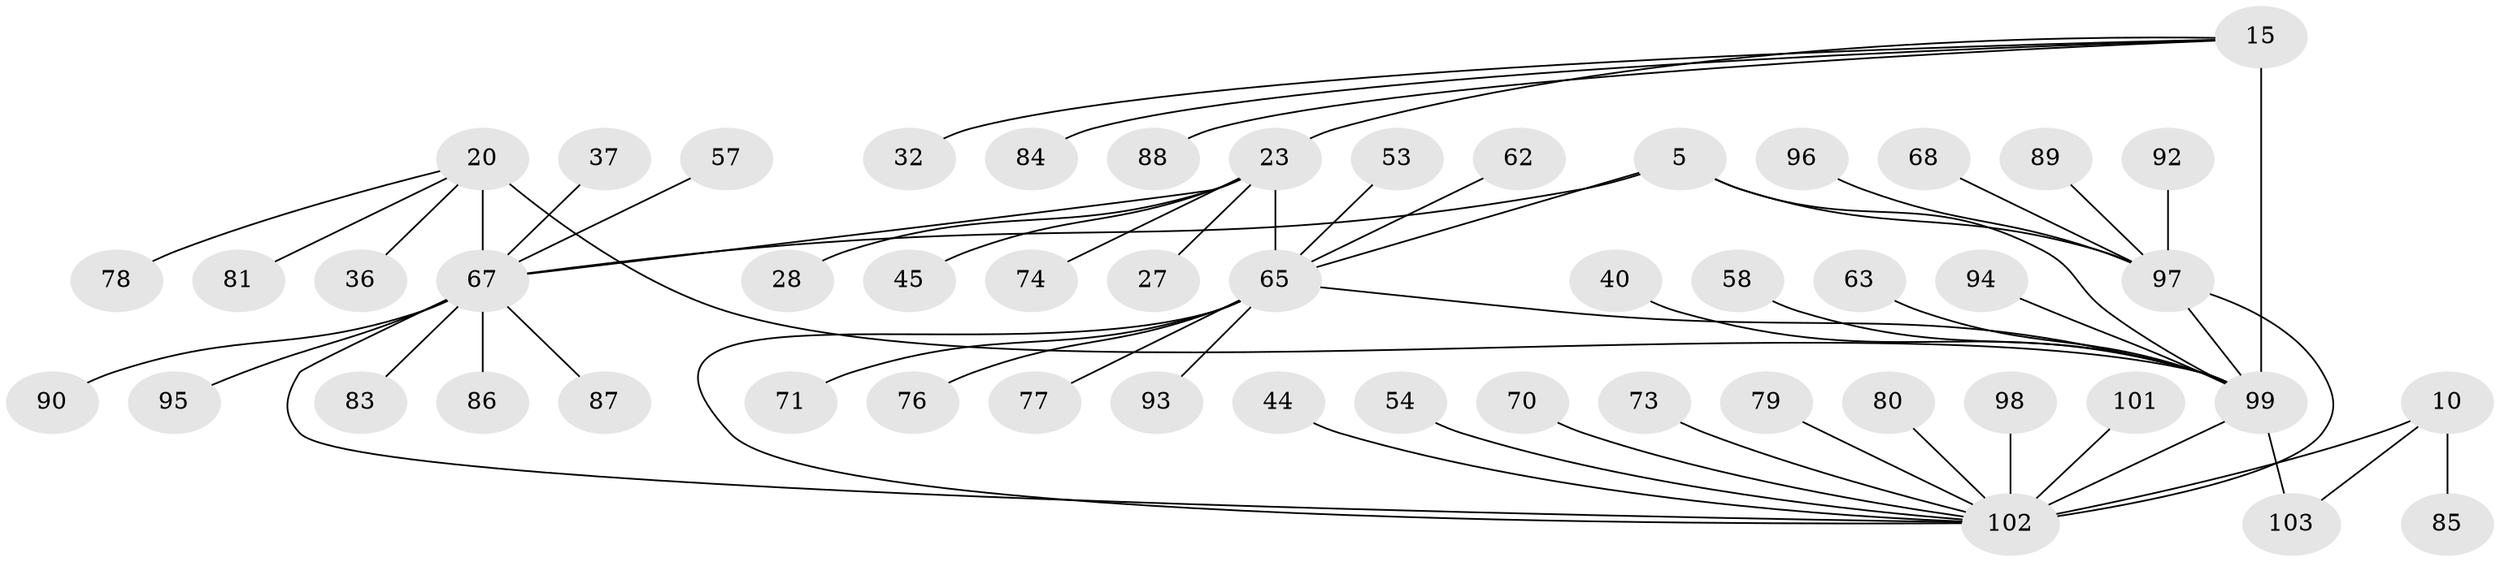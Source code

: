 // original degree distribution, {12: 0.009708737864077669, 5: 0.04854368932038835, 6: 0.02912621359223301, 4: 0.019417475728155338, 10: 0.038834951456310676, 9: 0.009708737864077669, 11: 0.02912621359223301, 7: 0.038834951456310676, 8: 0.02912621359223301, 2: 0.11650485436893204, 1: 0.5825242718446602, 3: 0.04854368932038835}
// Generated by graph-tools (version 1.1) at 2025/54/03/09/25 04:54:13]
// undirected, 51 vertices, 59 edges
graph export_dot {
graph [start="1"]
  node [color=gray90,style=filled];
  5 [super="+4+3"];
  10 [super="+6"];
  15 [super="+14"];
  20 [super="+16"];
  23 [super="+22"];
  27;
  28;
  32;
  36;
  37;
  40;
  44;
  45;
  53;
  54;
  57;
  58;
  62;
  63 [super="+60"];
  65 [super="+55+25+29+33+34+38+39+43+59+46+50+52"];
  67 [super="+26+47+48"];
  68;
  70;
  71;
  73;
  74;
  76;
  77 [super="+61"];
  78;
  79;
  80;
  81;
  83;
  84;
  85 [super="+51"];
  86;
  87;
  88;
  89;
  90;
  92;
  93;
  94 [super="+82"];
  95;
  96;
  97 [super="+91+64+1+72+35+66"];
  98;
  99 [super="+11+13"];
  101;
  102 [super="+100+9+30+41"];
  103 [super="+56"];
  5 -- 67 [weight=2];
  5 -- 97 [weight=4];
  5 -- 99;
  5 -- 65;
  10 -- 103;
  10 -- 85;
  10 -- 102 [weight=6];
  15 -- 88;
  15 -- 32;
  15 -- 84;
  15 -- 23;
  15 -- 99 [weight=6];
  20 -- 36;
  20 -- 81;
  20 -- 78;
  20 -- 99;
  20 -- 67 [weight=6];
  23 -- 28;
  23 -- 45;
  23 -- 74;
  23 -- 27;
  23 -- 65 [weight=6];
  23 -- 67 [weight=2];
  37 -- 67;
  40 -- 99;
  44 -- 102;
  53 -- 65;
  54 -- 102;
  57 -- 67;
  58 -- 99;
  62 -- 65;
  63 -- 99;
  65 -- 71;
  65 -- 76;
  65 -- 77;
  65 -- 93;
  65 -- 99 [weight=2];
  65 -- 102;
  67 -- 87;
  67 -- 90;
  67 -- 95;
  67 -- 102 [weight=3];
  67 -- 83;
  67 -- 86;
  68 -- 97;
  70 -- 102;
  73 -- 102;
  79 -- 102;
  80 -- 102;
  89 -- 97;
  92 -- 97;
  94 -- 99;
  96 -- 97;
  97 -- 99 [weight=2];
  97 -- 102 [weight=2];
  98 -- 102;
  99 -- 103;
  99 -- 102;
  101 -- 102;
}
